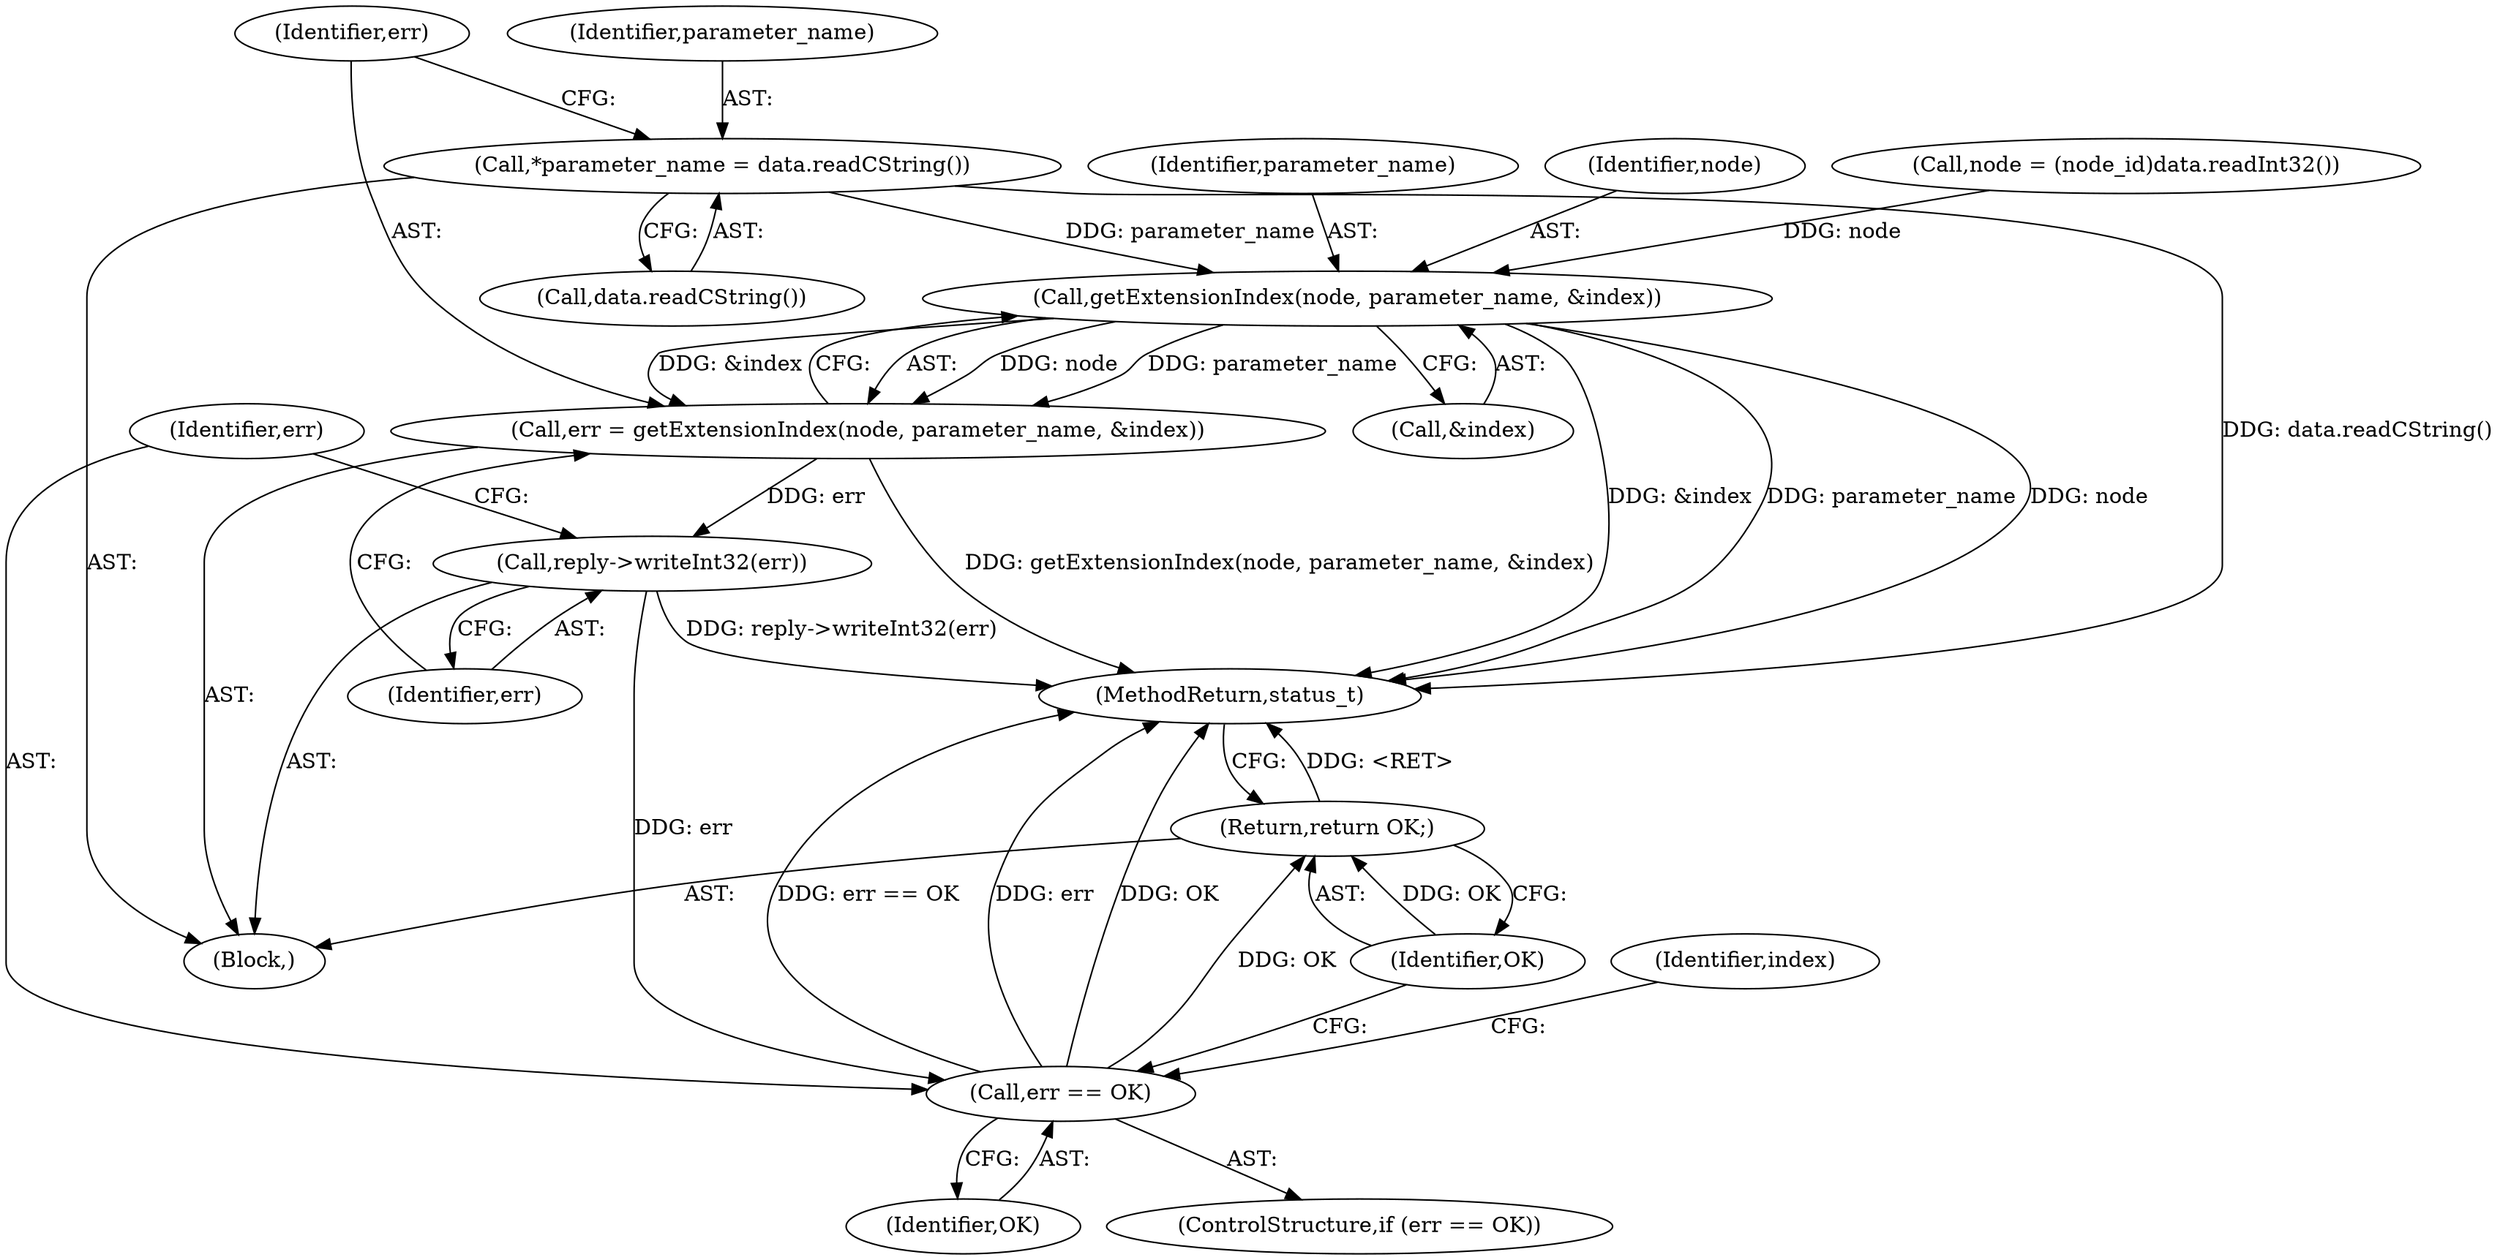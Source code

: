 digraph "0_Android_25be9ac20db51044e1b09ca67906355e4f328d48_0@API" {
"1001026" [label="(Call,*parameter_name = data.readCString())"];
"1001033" [label="(Call,getExtensionIndex(node, parameter_name, &index))"];
"1001031" [label="(Call,err = getExtensionIndex(node, parameter_name, &index))"];
"1001038" [label="(Call,reply->writeInt32(err))"];
"1001041" [label="(Call,err == OK)"];
"1001047" [label="(Return,return OK;)"];
"1001043" [label="(Identifier,OK)"];
"1001035" [label="(Identifier,parameter_name)"];
"1001027" [label="(Identifier,parameter_name)"];
"1001034" [label="(Identifier,node)"];
"1001040" [label="(ControlStructure,if (err == OK))"];
"1001033" [label="(Call,getExtensionIndex(node, parameter_name, &index))"];
"1001020" [label="(Call,node = (node_id)data.readInt32())"];
"1001042" [label="(Identifier,err)"];
"1001039" [label="(Identifier,err)"];
"1001031" [label="(Call,err = getExtensionIndex(node, parameter_name, &index))"];
"1001026" [label="(Call,*parameter_name = data.readCString())"];
"1001036" [label="(Call,&index)"];
"1001041" [label="(Call,err == OK)"];
"1001047" [label="(Return,return OK;)"];
"1001038" [label="(Call,reply->writeInt32(err))"];
"1001046" [label="(Identifier,index)"];
"1001028" [label="(Call,data.readCString())"];
"1001032" [label="(Identifier,err)"];
"1001014" [label="(Block,)"];
"1001048" [label="(Identifier,OK)"];
"1001056" [label="(MethodReturn,status_t)"];
"1001026" -> "1001014"  [label="AST: "];
"1001026" -> "1001028"  [label="CFG: "];
"1001027" -> "1001026"  [label="AST: "];
"1001028" -> "1001026"  [label="AST: "];
"1001032" -> "1001026"  [label="CFG: "];
"1001026" -> "1001056"  [label="DDG: data.readCString()"];
"1001026" -> "1001033"  [label="DDG: parameter_name"];
"1001033" -> "1001031"  [label="AST: "];
"1001033" -> "1001036"  [label="CFG: "];
"1001034" -> "1001033"  [label="AST: "];
"1001035" -> "1001033"  [label="AST: "];
"1001036" -> "1001033"  [label="AST: "];
"1001031" -> "1001033"  [label="CFG: "];
"1001033" -> "1001056"  [label="DDG: &index"];
"1001033" -> "1001056"  [label="DDG: parameter_name"];
"1001033" -> "1001056"  [label="DDG: node"];
"1001033" -> "1001031"  [label="DDG: node"];
"1001033" -> "1001031"  [label="DDG: parameter_name"];
"1001033" -> "1001031"  [label="DDG: &index"];
"1001020" -> "1001033"  [label="DDG: node"];
"1001031" -> "1001014"  [label="AST: "];
"1001032" -> "1001031"  [label="AST: "];
"1001039" -> "1001031"  [label="CFG: "];
"1001031" -> "1001056"  [label="DDG: getExtensionIndex(node, parameter_name, &index)"];
"1001031" -> "1001038"  [label="DDG: err"];
"1001038" -> "1001014"  [label="AST: "];
"1001038" -> "1001039"  [label="CFG: "];
"1001039" -> "1001038"  [label="AST: "];
"1001042" -> "1001038"  [label="CFG: "];
"1001038" -> "1001056"  [label="DDG: reply->writeInt32(err)"];
"1001038" -> "1001041"  [label="DDG: err"];
"1001041" -> "1001040"  [label="AST: "];
"1001041" -> "1001043"  [label="CFG: "];
"1001042" -> "1001041"  [label="AST: "];
"1001043" -> "1001041"  [label="AST: "];
"1001046" -> "1001041"  [label="CFG: "];
"1001048" -> "1001041"  [label="CFG: "];
"1001041" -> "1001056"  [label="DDG: err == OK"];
"1001041" -> "1001056"  [label="DDG: err"];
"1001041" -> "1001056"  [label="DDG: OK"];
"1001041" -> "1001047"  [label="DDG: OK"];
"1001047" -> "1001014"  [label="AST: "];
"1001047" -> "1001048"  [label="CFG: "];
"1001048" -> "1001047"  [label="AST: "];
"1001056" -> "1001047"  [label="CFG: "];
"1001047" -> "1001056"  [label="DDG: <RET>"];
"1001048" -> "1001047"  [label="DDG: OK"];
}

